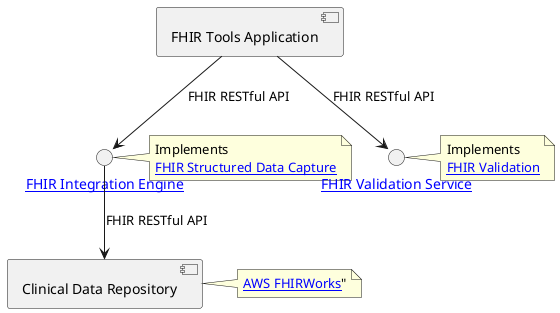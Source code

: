 @startuml


component "FHIR Tools Application" as tool

interface  "[[https://github.com/NHSDigital/IOPS-FHIR-Integration-Engine FHIR Integration Engine]]" as iAWSFHIRWorks
note right
Implements
[[https://build.fhir.org/ig/HL7/sdc/ FHIR Structured Data Capture]]
end note

component "Clinical Data Repository" as AWSFHIRWorks
note right
[[https://github.com/aws-solutions/fhir-works-on-aws AWS FHIRWorks]]"
end note

interface "[[#validation-serivce FHIR Validation Service]]" as iValidate
note right
Implements
[[https://hl7.org/fhir/R4/validation.html FHIR Validation]]
end note


tool --> iAWSFHIRWorks : FHIR RESTful API
tool --> iValidate : FHIR RESTful API

iAWSFHIRWorks --> AWSFHIRWorks : FHIR RESTful API


@enduml
